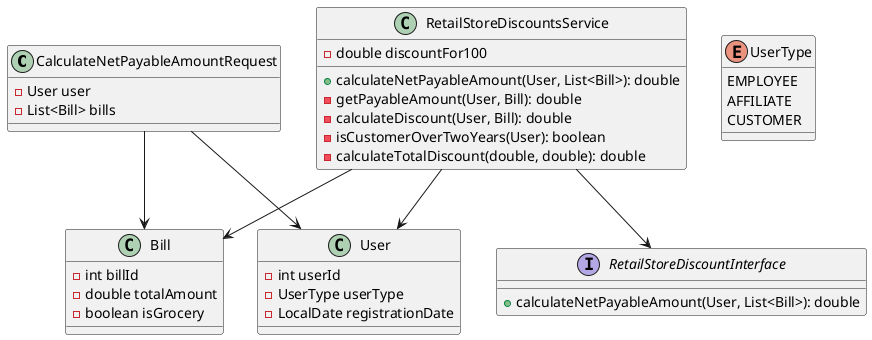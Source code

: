 @startuml

class CalculateNetPayableAmountRequest {
    - User user
    - List<Bill> bills
}

class User {
    - int userId
    - UserType userType
    - LocalDate registrationDate
}

enum UserType {
    EMPLOYEE
    AFFILIATE
    CUSTOMER
}

class Bill {
    - int billId
    - double totalAmount
    - boolean isGrocery
}

interface RetailStoreDiscountInterface {
    + calculateNetPayableAmount(User, List<Bill>): double
}

class RetailStoreDiscountsService {
    - double discountFor100
    + calculateNetPayableAmount(User, List<Bill>): double
    - getPayableAmount(User, Bill): double
    - calculateDiscount(User, Bill): double
    - isCustomerOverTwoYears(User): boolean
    - calculateTotalDiscount(double, double): double
}

CalculateNetPayableAmountRequest --> User
CalculateNetPayableAmountRequest --> Bill
RetailStoreDiscountsService --> RetailStoreDiscountInterface
RetailStoreDiscountsService --> User
RetailStoreDiscountsService --> Bill

@enduml
